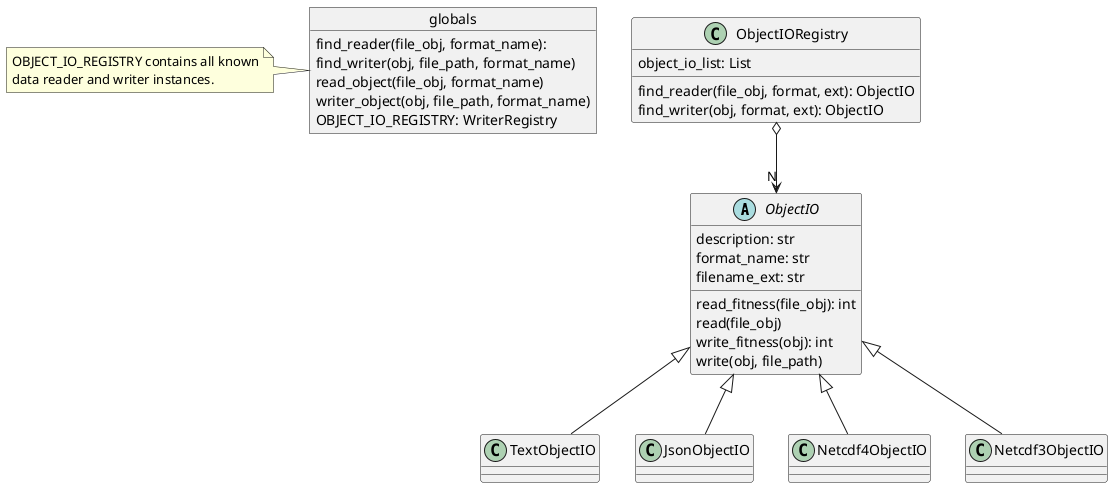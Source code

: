 @startuml

abstract class ObjectIO {
    description: str
    format_name: str
    filename_ext: str

    read_fitness(file_obj): int
    read(file_obj)
    write_fitness(obj): int
    write(obj, file_path)
}

class TextObjectIO extends ObjectIO {
}

class JsonObjectIO extends ObjectIO {
}

class Netcdf4ObjectIO extends ObjectIO {
}

class Netcdf3ObjectIO extends ObjectIO {
}

class ObjectIORegistry {
    object_io_list: List
    find_reader(file_obj, format, ext): ObjectIO
    find_writer(obj, format, ext): ObjectIO
}

ObjectIORegistry o--> "N" ObjectIO

object globals {
    find_reader(file_obj, format_name):
    find_writer(obj, file_path, format_name)
    read_object(file_obj, format_name)
    writer_object(obj, file_path, format_name)
    OBJECT_IO_REGISTRY: WriterRegistry
}

note left of globals
OBJECT_IO_REGISTRY contains all known
data reader and writer instances.
end note

@enduml